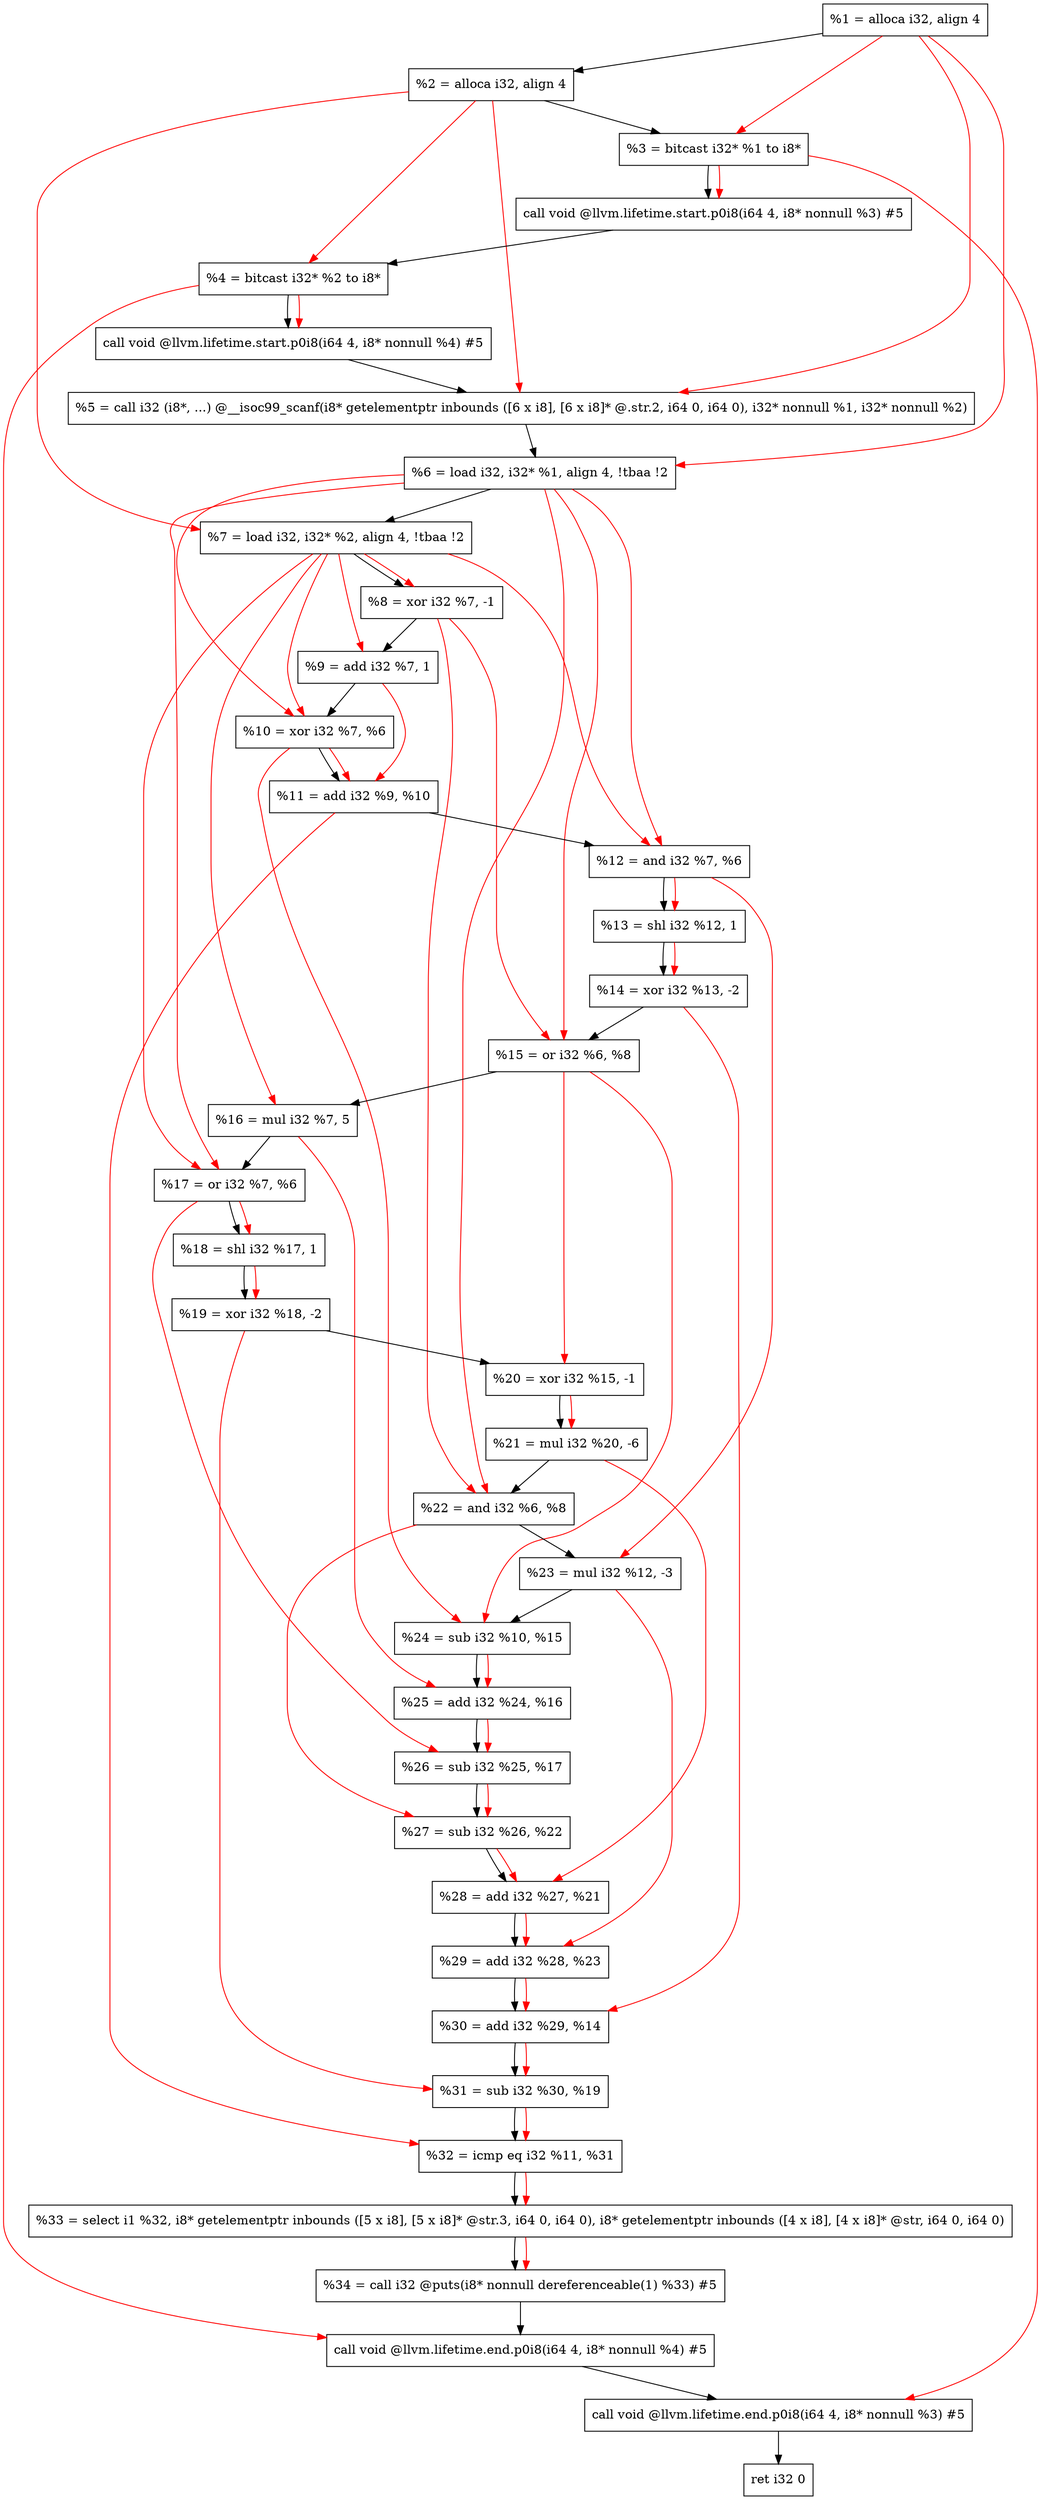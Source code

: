 digraph "DFG for'main' function" {
	Node0x85edf8[shape=record, label="  %1 = alloca i32, align 4"];
	Node0x85ee78[shape=record, label="  %2 = alloca i32, align 4"];
	Node0x85ef08[shape=record, label="  %3 = bitcast i32* %1 to i8*"];
	Node0x85f368[shape=record, label="  call void @llvm.lifetime.start.p0i8(i64 4, i8* nonnull %3) #5"];
	Node0x85f448[shape=record, label="  %4 = bitcast i32* %2 to i8*"];
	Node0x85f568[shape=record, label="  call void @llvm.lifetime.start.p0i8(i64 4, i8* nonnull %4) #5"];
	Node0x85f7a0[shape=record, label="  %5 = call i32 (i8*, ...) @__isoc99_scanf(i8* getelementptr inbounds ([6 x i8], [6 x i8]* @.str.2, i64 0, i64 0), i32* nonnull %1, i32* nonnull %2)"];
	Node0x85f858[shape=record, label="  %6 = load i32, i32* %1, align 4, !tbaa !2"];
	Node0x8607c8[shape=record, label="  %7 = load i32, i32* %2, align 4, !tbaa !2"];
	Node0x860e50[shape=record, label="  %8 = xor i32 %7, -1"];
	Node0x860ec0[shape=record, label="  %9 = add i32 %7, 1"];
	Node0x860f30[shape=record, label="  %10 = xor i32 %7, %6"];
	Node0x860fa0[shape=record, label="  %11 = add i32 %9, %10"];
	Node0x861010[shape=record, label="  %12 = and i32 %7, %6"];
	Node0x861080[shape=record, label="  %13 = shl i32 %12, 1"];
	Node0x8610f0[shape=record, label="  %14 = xor i32 %13, -2"];
	Node0x861160[shape=record, label="  %15 = or i32 %6, %8"];
	Node0x8611d0[shape=record, label="  %16 = mul i32 %7, 5"];
	Node0x861240[shape=record, label="  %17 = or i32 %7, %6"];
	Node0x8612b0[shape=record, label="  %18 = shl i32 %17, 1"];
	Node0x861320[shape=record, label="  %19 = xor i32 %18, -2"];
	Node0x861390[shape=record, label="  %20 = xor i32 %15, -1"];
	Node0x861400[shape=record, label="  %21 = mul i32 %20, -6"];
	Node0x861470[shape=record, label="  %22 = and i32 %6, %8"];
	Node0x8614e0[shape=record, label="  %23 = mul i32 %12, -3"];
	Node0x861550[shape=record, label="  %24 = sub i32 %10, %15"];
	Node0x8615c0[shape=record, label="  %25 = add i32 %24, %16"];
	Node0x861630[shape=record, label="  %26 = sub i32 %25, %17"];
	Node0x8616a0[shape=record, label="  %27 = sub i32 %26, %22"];
	Node0x861710[shape=record, label="  %28 = add i32 %27, %21"];
	Node0x861780[shape=record, label="  %29 = add i32 %28, %23"];
	Node0x8617f0[shape=record, label="  %30 = add i32 %29, %14"];
	Node0x861860[shape=record, label="  %31 = sub i32 %30, %19"];
	Node0x8618d0[shape=record, label="  %32 = icmp eq i32 %11, %31"];
	Node0x7ff9d8[shape=record, label="  %33 = select i1 %32, i8* getelementptr inbounds ([5 x i8], [5 x i8]* @str.3, i64 0, i64 0), i8* getelementptr inbounds ([4 x i8], [4 x i8]* @str, i64 0, i64 0)"];
	Node0x861b70[shape=record, label="  %34 = call i32 @puts(i8* nonnull dereferenceable(1) %33) #5"];
	Node0x861dc8[shape=record, label="  call void @llvm.lifetime.end.p0i8(i64 4, i8* nonnull %4) #5"];
	Node0x861f28[shape=record, label="  call void @llvm.lifetime.end.p0i8(i64 4, i8* nonnull %3) #5"];
	Node0x861fe8[shape=record, label="  ret i32 0"];
	Node0x85edf8 -> Node0x85ee78;
	Node0x85ee78 -> Node0x85ef08;
	Node0x85ef08 -> Node0x85f368;
	Node0x85f368 -> Node0x85f448;
	Node0x85f448 -> Node0x85f568;
	Node0x85f568 -> Node0x85f7a0;
	Node0x85f7a0 -> Node0x85f858;
	Node0x85f858 -> Node0x8607c8;
	Node0x8607c8 -> Node0x860e50;
	Node0x860e50 -> Node0x860ec0;
	Node0x860ec0 -> Node0x860f30;
	Node0x860f30 -> Node0x860fa0;
	Node0x860fa0 -> Node0x861010;
	Node0x861010 -> Node0x861080;
	Node0x861080 -> Node0x8610f0;
	Node0x8610f0 -> Node0x861160;
	Node0x861160 -> Node0x8611d0;
	Node0x8611d0 -> Node0x861240;
	Node0x861240 -> Node0x8612b0;
	Node0x8612b0 -> Node0x861320;
	Node0x861320 -> Node0x861390;
	Node0x861390 -> Node0x861400;
	Node0x861400 -> Node0x861470;
	Node0x861470 -> Node0x8614e0;
	Node0x8614e0 -> Node0x861550;
	Node0x861550 -> Node0x8615c0;
	Node0x8615c0 -> Node0x861630;
	Node0x861630 -> Node0x8616a0;
	Node0x8616a0 -> Node0x861710;
	Node0x861710 -> Node0x861780;
	Node0x861780 -> Node0x8617f0;
	Node0x8617f0 -> Node0x861860;
	Node0x861860 -> Node0x8618d0;
	Node0x8618d0 -> Node0x7ff9d8;
	Node0x7ff9d8 -> Node0x861b70;
	Node0x861b70 -> Node0x861dc8;
	Node0x861dc8 -> Node0x861f28;
	Node0x861f28 -> Node0x861fe8;
edge [color=red]
	Node0x85edf8 -> Node0x85ef08;
	Node0x85ef08 -> Node0x85f368;
	Node0x85ee78 -> Node0x85f448;
	Node0x85f448 -> Node0x85f568;
	Node0x85edf8 -> Node0x85f7a0;
	Node0x85ee78 -> Node0x85f7a0;
	Node0x85edf8 -> Node0x85f858;
	Node0x85ee78 -> Node0x8607c8;
	Node0x8607c8 -> Node0x860e50;
	Node0x8607c8 -> Node0x860ec0;
	Node0x8607c8 -> Node0x860f30;
	Node0x85f858 -> Node0x860f30;
	Node0x860ec0 -> Node0x860fa0;
	Node0x860f30 -> Node0x860fa0;
	Node0x8607c8 -> Node0x861010;
	Node0x85f858 -> Node0x861010;
	Node0x861010 -> Node0x861080;
	Node0x861080 -> Node0x8610f0;
	Node0x85f858 -> Node0x861160;
	Node0x860e50 -> Node0x861160;
	Node0x8607c8 -> Node0x8611d0;
	Node0x8607c8 -> Node0x861240;
	Node0x85f858 -> Node0x861240;
	Node0x861240 -> Node0x8612b0;
	Node0x8612b0 -> Node0x861320;
	Node0x861160 -> Node0x861390;
	Node0x861390 -> Node0x861400;
	Node0x85f858 -> Node0x861470;
	Node0x860e50 -> Node0x861470;
	Node0x861010 -> Node0x8614e0;
	Node0x860f30 -> Node0x861550;
	Node0x861160 -> Node0x861550;
	Node0x861550 -> Node0x8615c0;
	Node0x8611d0 -> Node0x8615c0;
	Node0x8615c0 -> Node0x861630;
	Node0x861240 -> Node0x861630;
	Node0x861630 -> Node0x8616a0;
	Node0x861470 -> Node0x8616a0;
	Node0x8616a0 -> Node0x861710;
	Node0x861400 -> Node0x861710;
	Node0x861710 -> Node0x861780;
	Node0x8614e0 -> Node0x861780;
	Node0x861780 -> Node0x8617f0;
	Node0x8610f0 -> Node0x8617f0;
	Node0x8617f0 -> Node0x861860;
	Node0x861320 -> Node0x861860;
	Node0x860fa0 -> Node0x8618d0;
	Node0x861860 -> Node0x8618d0;
	Node0x8618d0 -> Node0x7ff9d8;
	Node0x7ff9d8 -> Node0x861b70;
	Node0x85f448 -> Node0x861dc8;
	Node0x85ef08 -> Node0x861f28;
}
